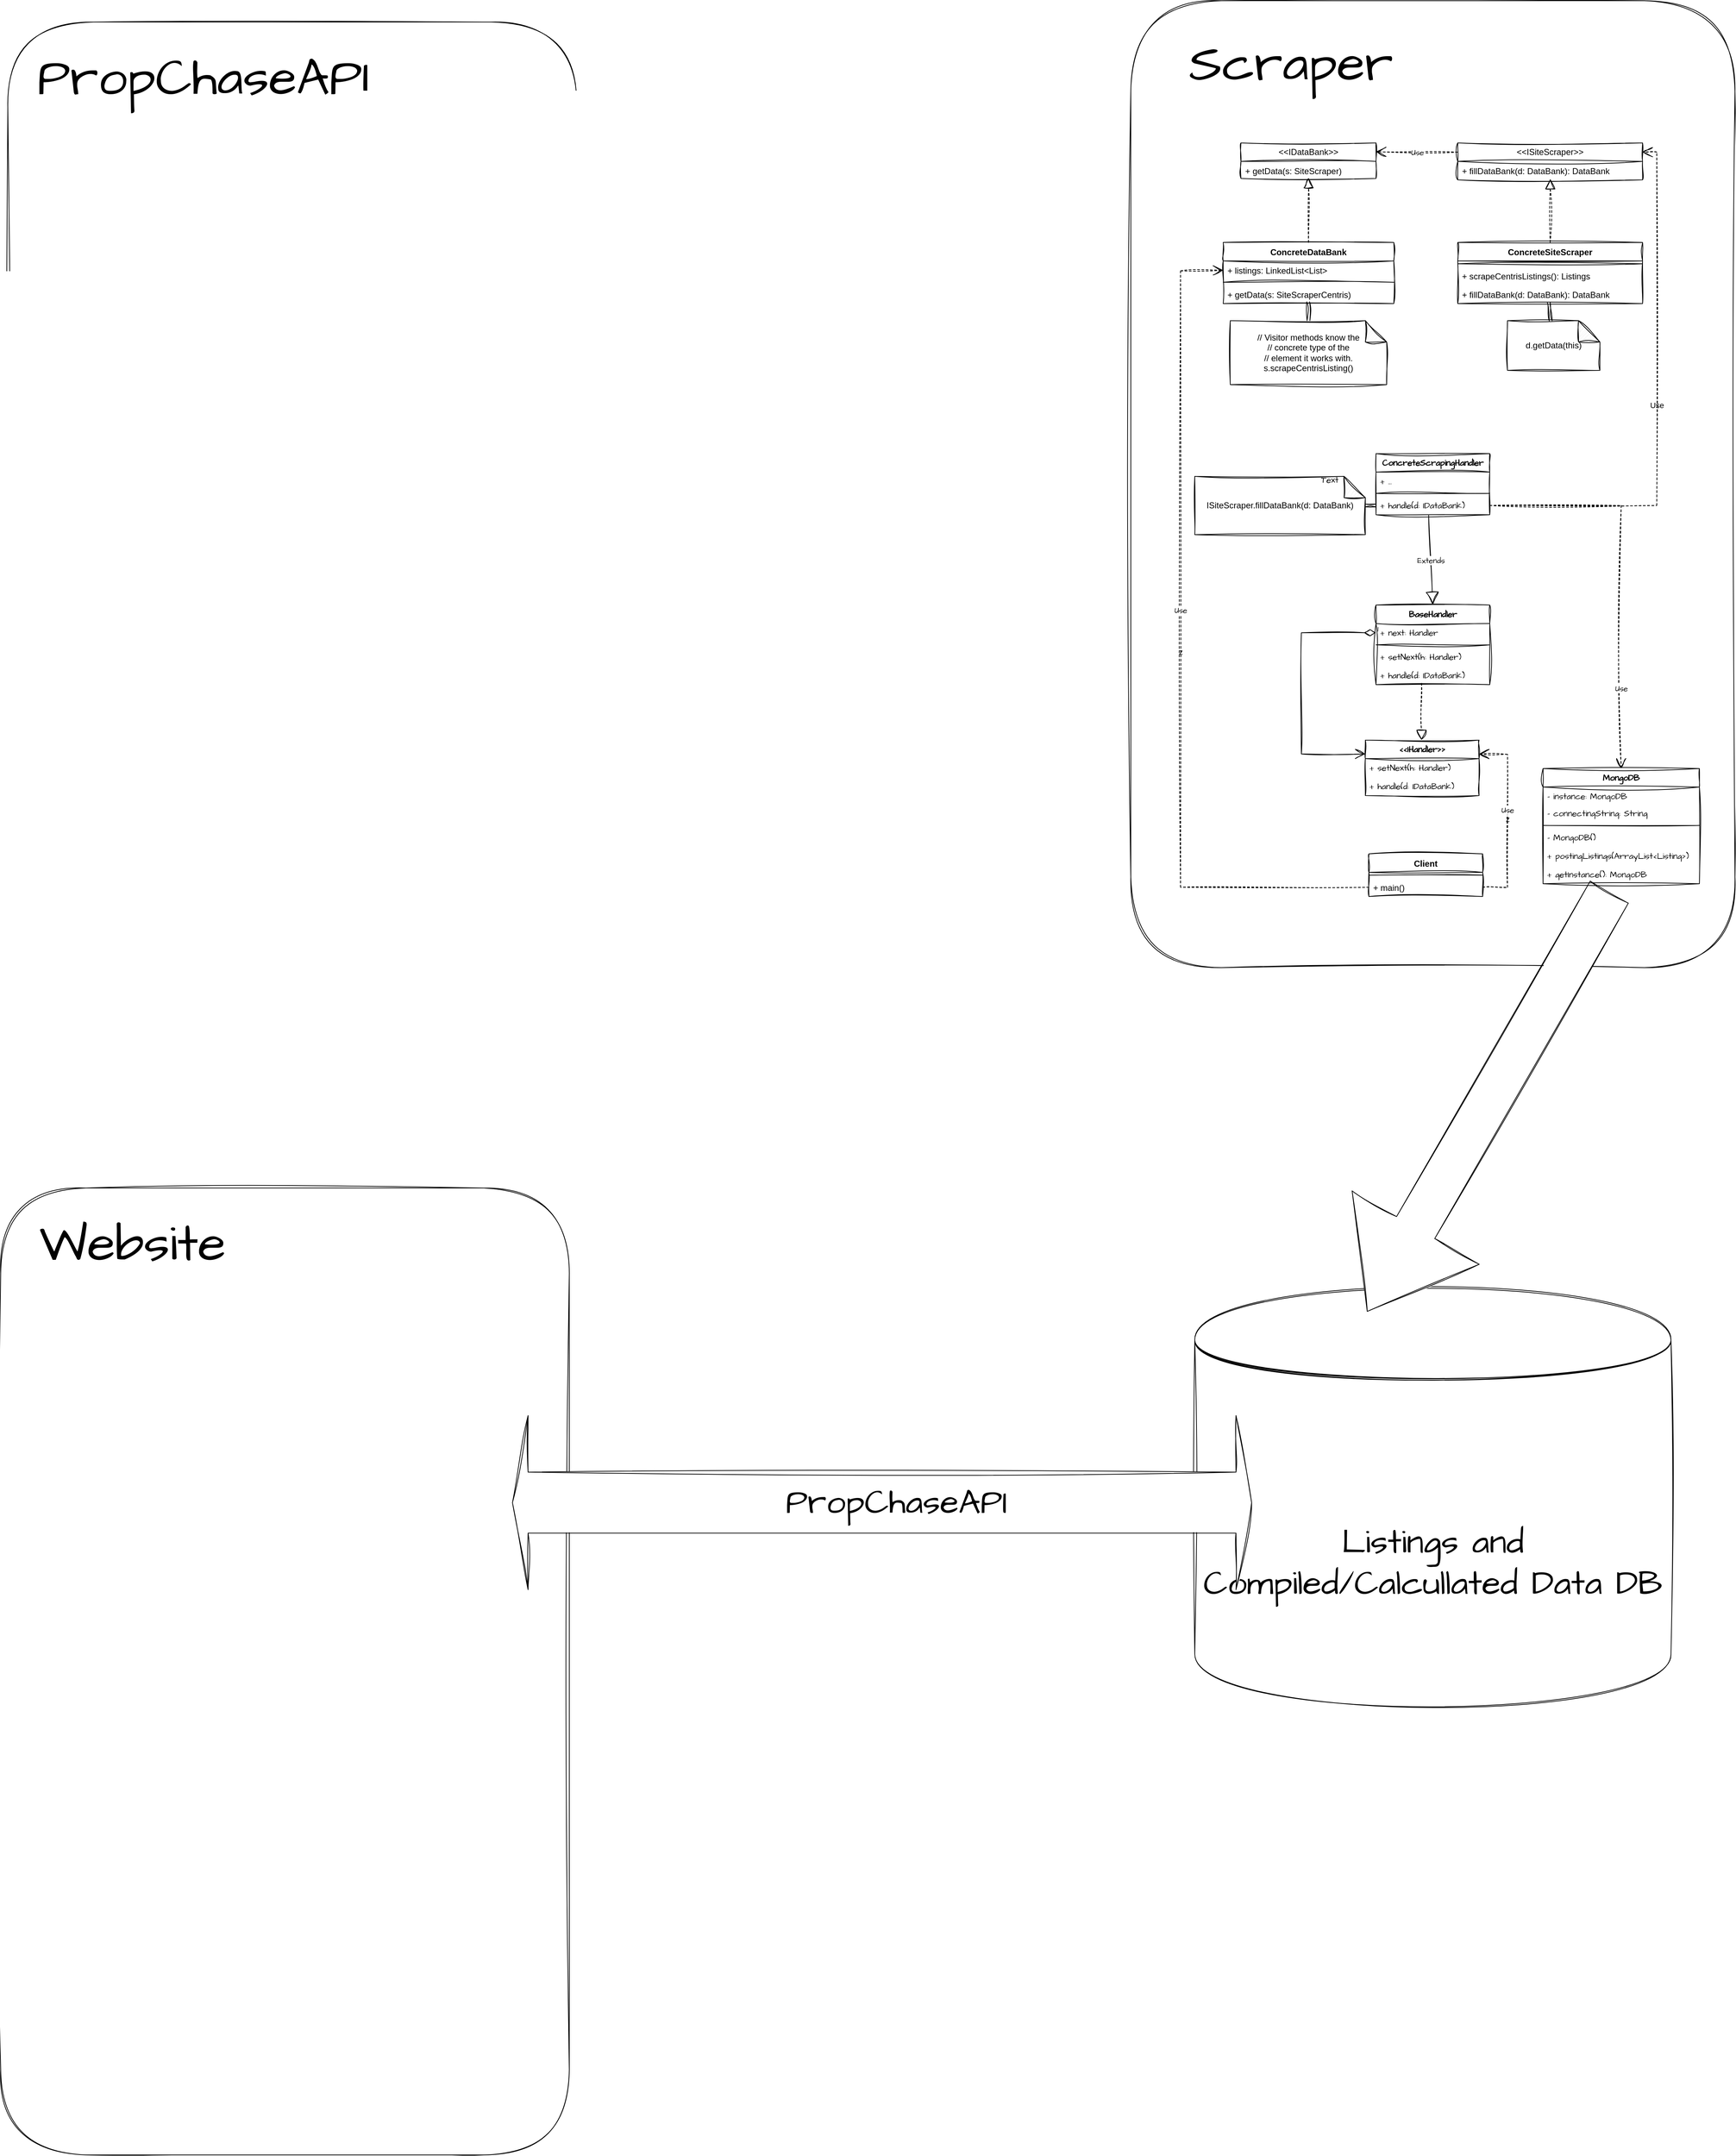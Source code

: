 <mxfile version="24.7.5">
  <diagram name="Page-1" id="P3ujrBfUUob4ddo8eDaO">
    <mxGraphModel dx="2187" dy="2508" grid="1" gridSize="10" guides="1" tooltips="1" connect="1" arrows="1" fold="1" page="1" pageScale="1" pageWidth="1600" pageHeight="1600" math="0" shadow="0">
      <root>
        <mxCell id="0" />
        <mxCell id="1" parent="0" />
        <mxCell id="EVfMUVc_R_IaAUA9_Wqi-1" value="" style="rounded=1;whiteSpace=wrap;html=1;sketch=1;hachureGap=4;jiggle=2;curveFitting=1;fontFamily=Architects Daughter;fontSource=https%3A%2F%2Ffonts.googleapis.com%2Fcss%3Ffamily%3DArchitects%2BDaughter;" parent="1" vertex="1">
          <mxGeometry x="310" y="-1530" width="850" height="1360" as="geometry" />
        </mxCell>
        <mxCell id="0bahGi0PylKg2WLOz5wm-1" value="ConcreteDataBank" style="swimlane;fontStyle=1;align=center;verticalAlign=top;childLayout=stackLayout;horizontal=1;startSize=26;horizontalStack=0;resizeParent=1;resizeParentMax=0;resizeLast=0;collapsible=1;marginBottom=0;whiteSpace=wrap;html=1;labelBackgroundColor=none;sketch=1;curveFitting=1;jiggle=2;" parent="1" vertex="1">
          <mxGeometry x="440" y="-1190" width="240" height="86" as="geometry" />
        </mxCell>
        <mxCell id="0bahGi0PylKg2WLOz5wm-2" value="+ listings: LinkedList&amp;lt;List&amp;gt;" style="text;strokeColor=none;fillColor=none;align=left;verticalAlign=top;spacingLeft=4;spacingRight=4;overflow=hidden;rotatable=0;points=[[0,0.5],[1,0.5]];portConstraint=eastwest;whiteSpace=wrap;html=1;labelBackgroundColor=none;sketch=1;curveFitting=1;jiggle=2;" parent="0bahGi0PylKg2WLOz5wm-1" vertex="1">
          <mxGeometry y="26" width="240" height="26" as="geometry" />
        </mxCell>
        <mxCell id="0bahGi0PylKg2WLOz5wm-3" value="" style="line;strokeWidth=1;fillColor=none;align=left;verticalAlign=middle;spacingTop=-1;spacingLeft=3;spacingRight=3;rotatable=0;labelPosition=right;points=[];portConstraint=eastwest;labelBackgroundColor=none;sketch=1;curveFitting=1;jiggle=2;" parent="0bahGi0PylKg2WLOz5wm-1" vertex="1">
          <mxGeometry y="52" width="240" height="8" as="geometry" />
        </mxCell>
        <mxCell id="0bahGi0PylKg2WLOz5wm-51" value="+ getData(s: SiteScraperCentris)" style="text;strokeColor=none;fillColor=none;align=left;verticalAlign=top;spacingLeft=4;spacingRight=4;overflow=hidden;rotatable=0;points=[[0,0.5],[1,0.5]];portConstraint=eastwest;whiteSpace=wrap;html=1;labelBackgroundColor=none;sketch=1;curveFitting=1;jiggle=2;" parent="0bahGi0PylKg2WLOz5wm-1" vertex="1">
          <mxGeometry y="60" width="240" height="26" as="geometry" />
        </mxCell>
        <mxCell id="0bahGi0PylKg2WLOz5wm-39" value="&amp;lt;&amp;lt;IDataBank&amp;gt;&amp;gt;" style="swimlane;fontStyle=0;childLayout=stackLayout;horizontal=1;startSize=26;fillColor=none;horizontalStack=0;resizeParent=1;resizeParentMax=0;resizeLast=0;collapsible=1;marginBottom=0;whiteSpace=wrap;html=1;labelBackgroundColor=none;sketch=1;curveFitting=1;jiggle=2;" parent="1" vertex="1">
          <mxGeometry x="465" y="-1330" width="190" height="50" as="geometry" />
        </mxCell>
        <mxCell id="0bahGi0PylKg2WLOz5wm-40" value="+ getData(s: SiteScraper)" style="text;strokeColor=none;fillColor=none;align=left;verticalAlign=top;spacingLeft=4;spacingRight=4;overflow=hidden;rotatable=0;points=[[0,0.5],[1,0.5]];portConstraint=eastwest;whiteSpace=wrap;html=1;labelBackgroundColor=none;sketch=1;curveFitting=1;jiggle=2;" parent="0bahGi0PylKg2WLOz5wm-39" vertex="1">
          <mxGeometry y="26" width="190" height="24" as="geometry" />
        </mxCell>
        <mxCell id="0bahGi0PylKg2WLOz5wm-43" value="" style="endArrow=block;dashed=1;endFill=0;endSize=12;html=1;rounded=0;exitX=0.5;exitY=0;exitDx=0;exitDy=0;entryX=0.501;entryY=0.964;entryDx=0;entryDy=0;entryPerimeter=0;labelBackgroundColor=none;fontColor=default;sketch=1;curveFitting=1;jiggle=2;" parent="1" source="0bahGi0PylKg2WLOz5wm-1" target="0bahGi0PylKg2WLOz5wm-40" edge="1">
          <mxGeometry width="160" relative="1" as="geometry">
            <mxPoint x="620" y="-1220" as="sourcePoint" />
            <mxPoint x="780" y="-1220" as="targetPoint" />
          </mxGeometry>
        </mxCell>
        <mxCell id="0bahGi0PylKg2WLOz5wm-44" value="&amp;lt;&amp;lt;ISiteScraper&amp;gt;&amp;gt;" style="swimlane;fontStyle=0;childLayout=stackLayout;horizontal=1;startSize=26;fillColor=none;horizontalStack=0;resizeParent=1;resizeParentMax=0;resizeLast=0;collapsible=1;marginBottom=0;whiteSpace=wrap;html=1;labelBackgroundColor=none;sketch=1;curveFitting=1;jiggle=2;" parent="1" vertex="1">
          <mxGeometry x="770" y="-1330" width="260" height="52" as="geometry" />
        </mxCell>
        <mxCell id="0bahGi0PylKg2WLOz5wm-45" value="+ fillDataBank(d: DataBank): DataBank" style="text;strokeColor=none;fillColor=none;align=left;verticalAlign=top;spacingLeft=4;spacingRight=4;overflow=hidden;rotatable=0;points=[[0,0.5],[1,0.5]];portConstraint=eastwest;whiteSpace=wrap;html=1;labelBackgroundColor=none;sketch=1;curveFitting=1;jiggle=2;" parent="0bahGi0PylKg2WLOz5wm-44" vertex="1">
          <mxGeometry y="26" width="260" height="26" as="geometry" />
        </mxCell>
        <mxCell id="0bahGi0PylKg2WLOz5wm-46" value="ConcreteSiteScraper" style="swimlane;fontStyle=1;align=center;verticalAlign=top;childLayout=stackLayout;horizontal=1;startSize=26;horizontalStack=0;resizeParent=1;resizeParentMax=0;resizeLast=0;collapsible=1;marginBottom=0;whiteSpace=wrap;html=1;labelBackgroundColor=none;sketch=1;curveFitting=1;jiggle=2;" parent="1" vertex="1">
          <mxGeometry x="770" y="-1190" width="260" height="86" as="geometry" />
        </mxCell>
        <mxCell id="0bahGi0PylKg2WLOz5wm-48" value="" style="line;strokeWidth=1;fillColor=none;align=left;verticalAlign=middle;spacingTop=-1;spacingLeft=3;spacingRight=3;rotatable=0;labelPosition=right;points=[];portConstraint=eastwest;labelBackgroundColor=none;sketch=1;curveFitting=1;jiggle=2;" parent="0bahGi0PylKg2WLOz5wm-46" vertex="1">
          <mxGeometry y="26" width="260" height="8" as="geometry" />
        </mxCell>
        <mxCell id="0bahGi0PylKg2WLOz5wm-47" value="+ scrapeCentrisListings(): Listings" style="text;strokeColor=none;fillColor=none;align=left;verticalAlign=top;spacingLeft=4;spacingRight=4;overflow=hidden;rotatable=0;points=[[0,0.5],[1,0.5]];portConstraint=eastwest;whiteSpace=wrap;html=1;labelBackgroundColor=none;sketch=1;curveFitting=1;jiggle=2;" parent="0bahGi0PylKg2WLOz5wm-46" vertex="1">
          <mxGeometry y="34" width="260" height="26" as="geometry" />
        </mxCell>
        <mxCell id="0bahGi0PylKg2WLOz5wm-74" value="+ fillDataBank(d: DataBank): DataBank" style="text;strokeColor=none;fillColor=none;align=left;verticalAlign=top;spacingLeft=4;spacingRight=4;overflow=hidden;rotatable=0;points=[[0,0.5],[1,0.5]];portConstraint=eastwest;whiteSpace=wrap;html=1;labelBackgroundColor=none;sketch=1;curveFitting=1;jiggle=2;" parent="0bahGi0PylKg2WLOz5wm-46" vertex="1">
          <mxGeometry y="60" width="260" height="26" as="geometry" />
        </mxCell>
        <mxCell id="0bahGi0PylKg2WLOz5wm-50" value="" style="endArrow=block;dashed=1;endFill=0;endSize=12;html=1;rounded=0;exitX=0.5;exitY=0;exitDx=0;exitDy=0;entryX=0.501;entryY=0.95;entryDx=0;entryDy=0;entryPerimeter=0;labelBackgroundColor=none;fontColor=default;sketch=1;curveFitting=1;jiggle=2;" parent="1" source="0bahGi0PylKg2WLOz5wm-46" target="0bahGi0PylKg2WLOz5wm-45" edge="1">
          <mxGeometry width="160" relative="1" as="geometry">
            <mxPoint x="790" y="-1171" as="sourcePoint" />
            <mxPoint x="790" y="-1260" as="targetPoint" />
          </mxGeometry>
        </mxCell>
        <mxCell id="0bahGi0PylKg2WLOz5wm-55" value="&lt;div&gt;// Visitor methods know the&lt;/div&gt;&lt;div&gt;// concrete type of the&lt;/div&gt;&lt;div&gt;// element it works with.&lt;/div&gt;&lt;div&gt;s.scrape&lt;span style=&quot;text-align: left;&quot;&gt;Centris&lt;/span&gt;Listing()&lt;/div&gt;" style="shape=note;whiteSpace=wrap;html=1;backgroundOutline=1;darkOpacity=0.05;labelBackgroundColor=none;sketch=1;curveFitting=1;jiggle=2;" parent="1" vertex="1">
          <mxGeometry x="450" y="-1080" width="220" height="90" as="geometry" />
        </mxCell>
        <mxCell id="0bahGi0PylKg2WLOz5wm-56" value="" style="shape=link;html=1;rounded=0;exitX=0.5;exitY=0;exitDx=0;exitDy=0;exitPerimeter=0;entryX=0.498;entryY=0.905;entryDx=0;entryDy=0;entryPerimeter=0;labelBackgroundColor=none;fontColor=default;sketch=1;curveFitting=1;jiggle=2;" parent="1" source="0bahGi0PylKg2WLOz5wm-55" target="0bahGi0PylKg2WLOz5wm-51" edge="1">
          <mxGeometry width="100" relative="1" as="geometry">
            <mxPoint x="710" y="-1160" as="sourcePoint" />
            <mxPoint x="810" y="-1160" as="targetPoint" />
          </mxGeometry>
        </mxCell>
        <mxCell id="0bahGi0PylKg2WLOz5wm-57" value="d.getData(this)" style="shape=note;whiteSpace=wrap;html=1;backgroundOutline=1;darkOpacity=0.05;labelBackgroundColor=none;sketch=1;curveFitting=1;jiggle=2;" parent="1" vertex="1">
          <mxGeometry x="840" y="-1080" width="130" height="70" as="geometry" />
        </mxCell>
        <mxCell id="0bahGi0PylKg2WLOz5wm-58" value="" style="shape=link;html=1;rounded=0;exitX=0.468;exitY=0.005;exitDx=0;exitDy=0;exitPerimeter=0;entryX=0.488;entryY=0.945;entryDx=0;entryDy=0;entryPerimeter=0;labelBackgroundColor=none;fontColor=default;sketch=1;curveFitting=1;jiggle=2;" parent="1" source="0bahGi0PylKg2WLOz5wm-57" edge="1">
          <mxGeometry width="100" relative="1" as="geometry">
            <mxPoint x="570" y="-1070" as="sourcePoint" />
            <mxPoint x="898.08" y="-1105.43" as="targetPoint" />
          </mxGeometry>
        </mxCell>
        <mxCell id="0bahGi0PylKg2WLOz5wm-59" value="Client" style="swimlane;fontStyle=1;align=center;verticalAlign=top;childLayout=stackLayout;horizontal=1;startSize=26;horizontalStack=0;resizeParent=1;resizeParentMax=0;resizeLast=0;collapsible=1;marginBottom=0;whiteSpace=wrap;html=1;labelBackgroundColor=none;sketch=1;curveFitting=1;jiggle=2;" parent="1" vertex="1">
          <mxGeometry x="645" y="-330" width="160" height="60" as="geometry" />
        </mxCell>
        <mxCell id="0bahGi0PylKg2WLOz5wm-61" value="" style="line;strokeWidth=1;fillColor=none;align=left;verticalAlign=middle;spacingTop=-1;spacingLeft=3;spacingRight=3;rotatable=0;labelPosition=right;points=[];portConstraint=eastwest;labelBackgroundColor=none;sketch=1;curveFitting=1;jiggle=2;" parent="0bahGi0PylKg2WLOz5wm-59" vertex="1">
          <mxGeometry y="26" width="160" height="8" as="geometry" />
        </mxCell>
        <mxCell id="0bahGi0PylKg2WLOz5wm-62" value="+ main()" style="text;strokeColor=none;fillColor=none;align=left;verticalAlign=top;spacingLeft=4;spacingRight=4;overflow=hidden;rotatable=0;points=[[0,0.5],[1,0.5]];portConstraint=eastwest;whiteSpace=wrap;html=1;labelBackgroundColor=none;sketch=1;curveFitting=1;jiggle=2;" parent="0bahGi0PylKg2WLOz5wm-59" vertex="1">
          <mxGeometry y="34" width="160" height="26" as="geometry" />
        </mxCell>
        <mxCell id="0bahGi0PylKg2WLOz5wm-63" value="ISiteScraper.fillDataBank(d: DataBank)" style="shape=note;whiteSpace=wrap;html=1;backgroundOutline=1;darkOpacity=0.05;labelBackgroundColor=none;sketch=1;curveFitting=1;jiggle=2;" parent="1" vertex="1">
          <mxGeometry x="400" y="-861" width="240" height="82" as="geometry" />
        </mxCell>
        <mxCell id="0bahGi0PylKg2WLOz5wm-64" value="" style="shape=link;html=1;rounded=0;entryX=0;entryY=0.5;entryDx=0;entryDy=0;labelBackgroundColor=none;fontColor=default;sketch=1;curveFitting=1;jiggle=2;" parent="1" source="0bahGi0PylKg2WLOz5wm-63" target="NU-owD9JDnaCxtlqyRa8-18" edge="1">
          <mxGeometry width="100" relative="1" as="geometry">
            <mxPoint x="570" y="-1070" as="sourcePoint" />
            <mxPoint x="570" y="-1096" as="targetPoint" />
          </mxGeometry>
        </mxCell>
        <mxCell id="0bahGi0PylKg2WLOz5wm-67" value="Use" style="endArrow=open;endSize=12;dashed=1;html=1;rounded=0;entryX=1;entryY=0.25;entryDx=0;entryDy=0;labelBackgroundColor=none;fontColor=default;sketch=1;curveFitting=1;jiggle=2;exitX=1;exitY=0.5;exitDx=0;exitDy=0;" parent="1" source="NU-owD9JDnaCxtlqyRa8-18" target="0bahGi0PylKg2WLOz5wm-44" edge="1">
          <mxGeometry width="160" relative="1" as="geometry">
            <mxPoint x="870" y="-870" as="sourcePoint" />
            <mxPoint x="940" y="-1280" as="targetPoint" />
            <Array as="points">
              <mxPoint x="1050" y="-820" />
              <mxPoint x="1050" y="-1317" />
            </Array>
          </mxGeometry>
        </mxCell>
        <mxCell id="0bahGi0PylKg2WLOz5wm-70" value="z" style="endArrow=open;endSize=12;dashed=1;html=1;rounded=0;labelBackgroundColor=none;fontColor=default;sketch=1;curveFitting=1;jiggle=2;entryX=0;entryY=0.5;entryDx=0;entryDy=0;exitX=0;exitY=0.5;exitDx=0;exitDy=0;" parent="1" source="0bahGi0PylKg2WLOz5wm-62" target="0bahGi0PylKg2WLOz5wm-2" edge="1">
          <mxGeometry width="160" relative="1" as="geometry">
            <mxPoint x="590" y="-870" as="sourcePoint" />
            <mxPoint x="920" y="-1307" as="targetPoint" />
            <Array as="points">
              <mxPoint x="380" y="-283" />
              <mxPoint x="380" y="-1150" />
            </Array>
          </mxGeometry>
        </mxCell>
        <mxCell id="EVfMUVc_R_IaAUA9_Wqi-8" value="Use" style="edgeLabel;html=1;align=center;verticalAlign=middle;resizable=0;points=[];sketch=1;hachureGap=4;jiggle=2;curveFitting=1;fontFamily=Architects Daughter;fontSource=https%3A%2F%2Ffonts.googleapis.com%2Fcss%3Ffamily%3DArchitects%2BDaughter;" parent="0bahGi0PylKg2WLOz5wm-70" vertex="1" connectable="0">
          <mxGeometry x="0.099" relative="1" as="geometry">
            <mxPoint as="offset" />
          </mxGeometry>
        </mxCell>
        <mxCell id="0bahGi0PylKg2WLOz5wm-71" value="Use" style="endArrow=open;endSize=12;dashed=1;html=1;rounded=0;sketch=1;hachureGap=4;jiggle=2;curveFitting=1;fontFamily=Architects Daughter;fontSource=https%3A%2F%2Ffonts.googleapis.com%2Fcss%3Ffamily%3DArchitects%2BDaughter;exitX=0;exitY=0.25;exitDx=0;exitDy=0;entryX=1;entryY=0.25;entryDx=0;entryDy=0;" parent="1" source="0bahGi0PylKg2WLOz5wm-44" target="0bahGi0PylKg2WLOz5wm-39" edge="1">
          <mxGeometry width="160" relative="1" as="geometry">
            <mxPoint x="750" y="-1300" as="sourcePoint" />
            <mxPoint x="750" y="-1060" as="targetPoint" />
          </mxGeometry>
        </mxCell>
        <mxCell id="NU-owD9JDnaCxtlqyRa8-1" value="&amp;lt;&amp;lt;I&lt;span style=&quot;background-color: initial;&quot;&gt;Handler&amp;gt;&amp;gt;&lt;/span&gt;" style="swimlane;fontStyle=1;align=center;verticalAlign=top;childLayout=stackLayout;horizontal=1;startSize=26;horizontalStack=0;resizeParent=1;resizeParentMax=0;resizeLast=0;collapsible=1;marginBottom=0;whiteSpace=wrap;html=1;sketch=1;hachureGap=4;jiggle=2;curveFitting=1;fontFamily=Architects Daughter;fontSource=https%3A%2F%2Ffonts.googleapis.com%2Fcss%3Ffamily%3DArchitects%2BDaughter;" parent="1" vertex="1">
          <mxGeometry x="640" y="-490" width="160" height="78" as="geometry" />
        </mxCell>
        <mxCell id="NU-owD9JDnaCxtlqyRa8-4" value="+ setNext(h: Handler)" style="text;strokeColor=none;fillColor=none;align=left;verticalAlign=top;spacingLeft=4;spacingRight=4;overflow=hidden;rotatable=0;points=[[0,0.5],[1,0.5]];portConstraint=eastwest;whiteSpace=wrap;html=1;fontFamily=Architects Daughter;fontSource=https%3A%2F%2Ffonts.googleapis.com%2Fcss%3Ffamily%3DArchitects%2BDaughter;" parent="NU-owD9JDnaCxtlqyRa8-1" vertex="1">
          <mxGeometry y="26" width="160" height="26" as="geometry" />
        </mxCell>
        <mxCell id="NU-owD9JDnaCxtlqyRa8-5" value="+ handle(d: IDataBank)" style="text;strokeColor=none;fillColor=none;align=left;verticalAlign=top;spacingLeft=4;spacingRight=4;overflow=hidden;rotatable=0;points=[[0,0.5],[1,0.5]];portConstraint=eastwest;whiteSpace=wrap;html=1;fontFamily=Architects Daughter;fontSource=https%3A%2F%2Ffonts.googleapis.com%2Fcss%3Ffamily%3DArchitects%2BDaughter;" parent="NU-owD9JDnaCxtlqyRa8-1" vertex="1">
          <mxGeometry y="52" width="160" height="26" as="geometry" />
        </mxCell>
        <mxCell id="NU-owD9JDnaCxtlqyRa8-9" value="BaseHandler" style="swimlane;fontStyle=1;align=center;verticalAlign=top;childLayout=stackLayout;horizontal=1;startSize=26;horizontalStack=0;resizeParent=1;resizeParentMax=0;resizeLast=0;collapsible=1;marginBottom=0;whiteSpace=wrap;html=1;sketch=1;hachureGap=4;jiggle=2;curveFitting=1;fontFamily=Architects Daughter;fontSource=https%3A%2F%2Ffonts.googleapis.com%2Fcss%3Ffamily%3DArchitects%2BDaughter;" parent="1" vertex="1">
          <mxGeometry x="655" y="-680" width="160" height="112" as="geometry" />
        </mxCell>
        <mxCell id="NU-owD9JDnaCxtlqyRa8-10" value="+ next: Handler" style="text;strokeColor=none;fillColor=none;align=left;verticalAlign=top;spacingLeft=4;spacingRight=4;overflow=hidden;rotatable=0;points=[[0,0.5],[1,0.5]];portConstraint=eastwest;whiteSpace=wrap;html=1;fontFamily=Architects Daughter;fontSource=https%3A%2F%2Ffonts.googleapis.com%2Fcss%3Ffamily%3DArchitects%2BDaughter;" parent="NU-owD9JDnaCxtlqyRa8-9" vertex="1">
          <mxGeometry y="26" width="160" height="26" as="geometry" />
        </mxCell>
        <mxCell id="NU-owD9JDnaCxtlqyRa8-11" value="" style="line;strokeWidth=1;fillColor=none;align=left;verticalAlign=middle;spacingTop=-1;spacingLeft=3;spacingRight=3;rotatable=0;labelPosition=right;points=[];portConstraint=eastwest;strokeColor=inherit;sketch=1;hachureGap=4;jiggle=2;curveFitting=1;fontFamily=Architects Daughter;fontSource=https%3A%2F%2Ffonts.googleapis.com%2Fcss%3Ffamily%3DArchitects%2BDaughter;" parent="NU-owD9JDnaCxtlqyRa8-9" vertex="1">
          <mxGeometry y="52" width="160" height="8" as="geometry" />
        </mxCell>
        <mxCell id="NU-owD9JDnaCxtlqyRa8-7" value="+ setNext(h: Handler)" style="text;strokeColor=none;fillColor=none;align=left;verticalAlign=top;spacingLeft=4;spacingRight=4;overflow=hidden;rotatable=0;points=[[0,0.5],[1,0.5]];portConstraint=eastwest;whiteSpace=wrap;html=1;fontFamily=Architects Daughter;fontSource=https%3A%2F%2Ffonts.googleapis.com%2Fcss%3Ffamily%3DArchitects%2BDaughter;" parent="NU-owD9JDnaCxtlqyRa8-9" vertex="1">
          <mxGeometry y="60" width="160" height="26" as="geometry" />
        </mxCell>
        <mxCell id="NU-owD9JDnaCxtlqyRa8-8" value="+ handle(d: IDataBank)" style="text;strokeColor=none;fillColor=none;align=left;verticalAlign=top;spacingLeft=4;spacingRight=4;overflow=hidden;rotatable=0;points=[[0,0.5],[1,0.5]];portConstraint=eastwest;whiteSpace=wrap;html=1;fontFamily=Architects Daughter;fontSource=https%3A%2F%2Ffonts.googleapis.com%2Fcss%3Ffamily%3DArchitects%2BDaughter;" parent="NU-owD9JDnaCxtlqyRa8-9" vertex="1">
          <mxGeometry y="86" width="160" height="26" as="geometry" />
        </mxCell>
        <mxCell id="NU-owD9JDnaCxtlqyRa8-13" value="" style="endArrow=block;dashed=1;endFill=0;endSize=12;html=1;rounded=0;sketch=1;hachureGap=4;jiggle=2;curveFitting=1;fontFamily=Architects Daughter;fontSource=https%3A%2F%2Ffonts.googleapis.com%2Fcss%3Ffamily%3DArchitects%2BDaughter;" parent="1" edge="1">
          <mxGeometry width="160" relative="1" as="geometry">
            <mxPoint x="719" y="-570" as="sourcePoint" />
            <mxPoint x="719" y="-490" as="targetPoint" />
          </mxGeometry>
        </mxCell>
        <mxCell id="NU-owD9JDnaCxtlqyRa8-14" value="ConcreteScrapingHandler" style="swimlane;fontStyle=1;align=center;verticalAlign=top;childLayout=stackLayout;horizontal=1;startSize=26;horizontalStack=0;resizeParent=1;resizeParentMax=0;resizeLast=0;collapsible=1;marginBottom=0;whiteSpace=wrap;html=1;sketch=1;hachureGap=4;jiggle=2;curveFitting=1;fontFamily=Architects Daughter;fontSource=https%3A%2F%2Ffonts.googleapis.com%2Fcss%3Ffamily%3DArchitects%2BDaughter;" parent="1" vertex="1">
          <mxGeometry x="655" y="-893" width="160" height="86" as="geometry" />
        </mxCell>
        <mxCell id="NU-owD9JDnaCxtlqyRa8-15" value="+ ..." style="text;strokeColor=none;fillColor=none;align=left;verticalAlign=top;spacingLeft=4;spacingRight=4;overflow=hidden;rotatable=0;points=[[0,0.5],[1,0.5]];portConstraint=eastwest;whiteSpace=wrap;html=1;fontFamily=Architects Daughter;fontSource=https%3A%2F%2Ffonts.googleapis.com%2Fcss%3Ffamily%3DArchitects%2BDaughter;" parent="NU-owD9JDnaCxtlqyRa8-14" vertex="1">
          <mxGeometry y="26" width="160" height="26" as="geometry" />
        </mxCell>
        <mxCell id="NU-owD9JDnaCxtlqyRa8-16" value="" style="line;strokeWidth=1;fillColor=none;align=left;verticalAlign=middle;spacingTop=-1;spacingLeft=3;spacingRight=3;rotatable=0;labelPosition=right;points=[];portConstraint=eastwest;strokeColor=inherit;sketch=1;hachureGap=4;jiggle=2;curveFitting=1;fontFamily=Architects Daughter;fontSource=https%3A%2F%2Ffonts.googleapis.com%2Fcss%3Ffamily%3DArchitects%2BDaughter;" parent="NU-owD9JDnaCxtlqyRa8-14" vertex="1">
          <mxGeometry y="52" width="160" height="8" as="geometry" />
        </mxCell>
        <mxCell id="NU-owD9JDnaCxtlqyRa8-18" value="+ handle(d: IDataBank)" style="text;strokeColor=none;fillColor=none;align=left;verticalAlign=top;spacingLeft=4;spacingRight=4;overflow=hidden;rotatable=0;points=[[0,0.5],[1,0.5]];portConstraint=eastwest;whiteSpace=wrap;html=1;fontFamily=Architects Daughter;fontSource=https%3A%2F%2Ffonts.googleapis.com%2Fcss%3Ffamily%3DArchitects%2BDaughter;" parent="NU-owD9JDnaCxtlqyRa8-14" vertex="1">
          <mxGeometry y="60" width="160" height="26" as="geometry" />
        </mxCell>
        <mxCell id="NU-owD9JDnaCxtlqyRa8-19" value="1" style="endArrow=open;html=1;endSize=12;startArrow=diamondThin;startSize=14;startFill=0;edgeStyle=orthogonalEdgeStyle;align=left;verticalAlign=bottom;rounded=0;sketch=1;hachureGap=4;jiggle=2;curveFitting=1;fontFamily=Architects Daughter;fontSource=https%3A%2F%2Ffonts.googleapis.com%2Fcss%3Ffamily%3DArchitects%2BDaughter;entryX=0;entryY=0.25;entryDx=0;entryDy=0;exitX=0;exitY=0.5;exitDx=0;exitDy=0;" parent="1" source="NU-owD9JDnaCxtlqyRa8-10" target="NU-owD9JDnaCxtlqyRa8-1" edge="1">
          <mxGeometry x="-1" y="3" relative="1" as="geometry">
            <mxPoint x="690" y="-970" as="sourcePoint" />
            <mxPoint x="850" y="-970" as="targetPoint" />
            <Array as="points">
              <mxPoint x="550" y="-641" />
              <mxPoint x="550" y="-470" />
            </Array>
          </mxGeometry>
        </mxCell>
        <mxCell id="NU-owD9JDnaCxtlqyRa8-20" value="Extends" style="endArrow=block;endSize=16;endFill=0;html=1;rounded=0;sketch=1;hachureGap=4;jiggle=2;curveFitting=1;fontFamily=Architects Daughter;fontSource=https%3A%2F%2Ffonts.googleapis.com%2Fcss%3Ffamily%3DArchitects%2BDaughter;exitX=0.463;exitY=1.038;exitDx=0;exitDy=0;entryX=0.5;entryY=0;entryDx=0;entryDy=0;exitPerimeter=0;" parent="1" source="NU-owD9JDnaCxtlqyRa8-18" target="NU-owD9JDnaCxtlqyRa8-9" edge="1">
          <mxGeometry width="160" relative="1" as="geometry">
            <mxPoint x="720" y="-490" as="sourcePoint" />
            <mxPoint x="880" y="-490" as="targetPoint" />
          </mxGeometry>
        </mxCell>
        <mxCell id="EVfMUVc_R_IaAUA9_Wqi-2" value="&lt;font style=&quot;font-size: 48px;&quot;&gt;Listings and Compiled/Calcullated Data DB&lt;/font&gt;" style="shape=datastore;whiteSpace=wrap;html=1;sketch=1;hachureGap=4;jiggle=2;curveFitting=1;fontFamily=Architects Daughter;fontSource=https%3A%2F%2Ffonts.googleapis.com%2Fcss%3Ffamily%3DArchitects%2BDaughter;" parent="1" vertex="1">
          <mxGeometry x="400" y="280" width="670" height="590" as="geometry" />
        </mxCell>
        <mxCell id="EVfMUVc_R_IaAUA9_Wqi-3" value="&lt;font style=&quot;font-size: 72px;&quot;&gt;Scraper&lt;/font&gt;" style="text;html=1;align=center;verticalAlign=middle;resizable=0;points=[];autosize=1;strokeColor=none;fillColor=none;fontFamily=Architects Daughter;fontSource=https%3A%2F%2Ffonts.googleapis.com%2Fcss%3Ffamily%3DArchitects%2BDaughter;" parent="1" vertex="1">
          <mxGeometry x="380" y="-1490" width="310" height="100" as="geometry" />
        </mxCell>
        <mxCell id="EVfMUVc_R_IaAUA9_Wqi-9" value="z" style="endArrow=open;endSize=12;dashed=1;html=1;rounded=0;labelBackgroundColor=none;fontColor=default;sketch=1;curveFitting=1;jiggle=2;entryX=1;entryY=0.25;entryDx=0;entryDy=0;exitX=1;exitY=0.5;exitDx=0;exitDy=0;" parent="1" source="0bahGi0PylKg2WLOz5wm-62" target="NU-owD9JDnaCxtlqyRa8-1" edge="1">
          <mxGeometry width="160" relative="1" as="geometry">
            <mxPoint x="655" y="-273" as="sourcePoint" />
            <mxPoint x="450" y="-1141" as="targetPoint" />
            <Array as="points">
              <mxPoint x="840" y="-283" />
              <mxPoint x="840" y="-470" />
            </Array>
          </mxGeometry>
        </mxCell>
        <mxCell id="EVfMUVc_R_IaAUA9_Wqi-10" value="Use" style="edgeLabel;html=1;align=center;verticalAlign=middle;resizable=0;points=[];sketch=1;hachureGap=4;jiggle=2;curveFitting=1;fontFamily=Architects Daughter;fontSource=https%3A%2F%2Ffonts.googleapis.com%2Fcss%3Ffamily%3DArchitects%2BDaughter;" parent="EVfMUVc_R_IaAUA9_Wqi-9" vertex="1" connectable="0">
          <mxGeometry x="0.099" relative="1" as="geometry">
            <mxPoint as="offset" />
          </mxGeometry>
        </mxCell>
        <mxCell id="EVfMUVc_R_IaAUA9_Wqi-11" value="" style="shape=singleArrow;direction=south;whiteSpace=wrap;html=1;sketch=1;hachureGap=4;jiggle=2;curveFitting=1;fontFamily=Architects Daughter;fontSource=https%3A%2F%2Ffonts.googleapis.com%2Fcss%3Ffamily%3DArchitects%2BDaughter;rotation=30;" parent="1" vertex="1">
          <mxGeometry x="709.69" y="-321.82" width="206.5" height="681.02" as="geometry" />
        </mxCell>
        <mxCell id="EVfMUVc_R_IaAUA9_Wqi-21" value="" style="rounded=1;whiteSpace=wrap;html=1;sketch=1;hachureGap=4;jiggle=2;curveFitting=1;fontFamily=Architects Daughter;fontSource=https%3A%2F%2Ffonts.googleapis.com%2Fcss%3Ffamily%3DArchitects%2BDaughter;" parent="1" vertex="1">
          <mxGeometry x="-1280" y="140" width="800" height="1360" as="geometry" />
        </mxCell>
        <mxCell id="EVfMUVc_R_IaAUA9_Wqi-22" value="&lt;span style=&quot;font-size: 72px;&quot;&gt;Website&lt;/span&gt;" style="text;html=1;align=center;verticalAlign=middle;resizable=0;points=[];autosize=1;strokeColor=none;fillColor=none;fontFamily=Architects Daughter;fontSource=https%3A%2F%2Ffonts.googleapis.com%2Fcss%3Ffamily%3DArchitects%2BDaughter;" parent="1" vertex="1">
          <mxGeometry x="-1240" y="170" width="290" height="100" as="geometry" />
        </mxCell>
        <mxCell id="EVfMUVc_R_IaAUA9_Wqi-23" value="" style="rounded=1;whiteSpace=wrap;html=1;sketch=1;hachureGap=4;jiggle=2;curveFitting=1;fontFamily=Architects Daughter;fontSource=https%3A%2F%2Ffonts.googleapis.com%2Fcss%3Ffamily%3DArchitects%2BDaughter;" parent="1" vertex="1">
          <mxGeometry x="-1270" y="-1500" width="800" height="1360" as="geometry" />
        </mxCell>
        <mxCell id="EVfMUVc_R_IaAUA9_Wqi-24" value="&lt;span style=&quot;font-size: 72px;&quot;&gt;PropChaseAPI&lt;/span&gt;" style="text;html=1;align=center;verticalAlign=middle;resizable=0;points=[];autosize=1;strokeColor=none;fillColor=none;fontFamily=Architects Daughter;fontSource=https%3A%2F%2Ffonts.googleapis.com%2Fcss%3Ffamily%3DArchitects%2BDaughter;" parent="1" vertex="1">
          <mxGeometry x="-1240" y="-1470" width="490" height="100" as="geometry" />
        </mxCell>
        <mxCell id="EVfMUVc_R_IaAUA9_Wqi-18" value="" style="html=1;shadow=0;dashed=0;align=center;verticalAlign=middle;shape=mxgraph.arrows2.twoWayArrow;dy=0.65;dx=22;sketch=1;hachureGap=4;jiggle=2;curveFitting=1;fontFamily=Architects Daughter;fontSource=https%3A%2F%2Ffonts.googleapis.com%2Fcss%3Ffamily%3DArchitects%2BDaughter;" parent="1" vertex="1">
          <mxGeometry x="-560" y="460" width="1040" height="245" as="geometry" />
        </mxCell>
        <mxCell id="EVfMUVc_R_IaAUA9_Wqi-15" value="&lt;span style=&quot;font-size: 48px;&quot;&gt;PropChaseAPI&lt;/span&gt;" style="text;html=1;align=center;verticalAlign=middle;resizable=0;points=[];autosize=1;strokeColor=none;fillColor=none;fontFamily=Architects Daughter;fontSource=https%3A%2F%2Ffonts.googleapis.com%2Fcss%3Ffamily%3DArchitects%2BDaughter;" parent="1" vertex="1">
          <mxGeometry x="-190" y="547.5" width="340" height="70" as="geometry" />
        </mxCell>
        <mxCell id="qGugFfxSJcRlqGBtHJI0-1" value="Text" style="text;strokeColor=none;align=center;fillColor=none;html=1;verticalAlign=middle;whiteSpace=wrap;rounded=0;fontFamily=Architects Daughter;fontSource=https%3A%2F%2Ffonts.googleapis.com%2Fcss%3Ffamily%3DArchitects%2BDaughter;" parent="1" vertex="1">
          <mxGeometry x="560" y="-870" width="60" height="30" as="geometry" />
        </mxCell>
        <mxCell id="jms6X4uIkYkjHnqjbYMZ-1" value="MongoDB" style="swimlane;fontStyle=1;align=center;verticalAlign=top;childLayout=stackLayout;horizontal=1;startSize=26;horizontalStack=0;resizeParent=1;resizeParentMax=0;resizeLast=0;collapsible=1;marginBottom=0;whiteSpace=wrap;html=1;sketch=1;hachureGap=4;jiggle=2;curveFitting=1;fontFamily=Architects Daughter;fontSource=https%3A%2F%2Ffonts.googleapis.com%2Fcss%3Ffamily%3DArchitects%2BDaughter;" parent="1" vertex="1">
          <mxGeometry x="890" y="-450" width="220" height="162" as="geometry" />
        </mxCell>
        <mxCell id="jms6X4uIkYkjHnqjbYMZ-5" value="- instance: MongoDB" style="text;strokeColor=none;fillColor=none;align=left;verticalAlign=top;spacingLeft=4;spacingRight=4;overflow=hidden;rotatable=0;points=[[0,0.5],[1,0.5]];portConstraint=eastwest;whiteSpace=wrap;html=1;fontFamily=Architects Daughter;fontSource=https%3A%2F%2Ffonts.googleapis.com%2Fcss%3Ffamily%3DArchitects%2BDaughter;" parent="jms6X4uIkYkjHnqjbYMZ-1" vertex="1">
          <mxGeometry y="26" width="220" height="24" as="geometry" />
        </mxCell>
        <mxCell id="jms6X4uIkYkjHnqjbYMZ-2" value="- connectingString: String" style="text;strokeColor=none;fillColor=none;align=left;verticalAlign=top;spacingLeft=4;spacingRight=4;overflow=hidden;rotatable=0;points=[[0,0.5],[1,0.5]];portConstraint=eastwest;whiteSpace=wrap;html=1;fontFamily=Architects Daughter;fontSource=https%3A%2F%2Ffonts.googleapis.com%2Fcss%3Ffamily%3DArchitects%2BDaughter;" parent="jms6X4uIkYkjHnqjbYMZ-1" vertex="1">
          <mxGeometry y="50" width="220" height="26" as="geometry" />
        </mxCell>
        <mxCell id="jms6X4uIkYkjHnqjbYMZ-3" value="" style="line;strokeWidth=1;fillColor=none;align=left;verticalAlign=middle;spacingTop=-1;spacingLeft=3;spacingRight=3;rotatable=0;labelPosition=right;points=[];portConstraint=eastwest;strokeColor=inherit;sketch=1;hachureGap=4;jiggle=2;curveFitting=1;fontFamily=Architects Daughter;fontSource=https%3A%2F%2Ffonts.googleapis.com%2Fcss%3Ffamily%3DArchitects%2BDaughter;" parent="jms6X4uIkYkjHnqjbYMZ-1" vertex="1">
          <mxGeometry y="76" width="220" height="8" as="geometry" />
        </mxCell>
        <mxCell id="jms6X4uIkYkjHnqjbYMZ-4" value="- MongoDB()" style="text;strokeColor=none;fillColor=none;align=left;verticalAlign=top;spacingLeft=4;spacingRight=4;overflow=hidden;rotatable=0;points=[[0,0.5],[1,0.5]];portConstraint=eastwest;whiteSpace=wrap;html=1;fontFamily=Architects Daughter;fontSource=https%3A%2F%2Ffonts.googleapis.com%2Fcss%3Ffamily%3DArchitects%2BDaughter;" parent="jms6X4uIkYkjHnqjbYMZ-1" vertex="1">
          <mxGeometry y="84" width="220" height="26" as="geometry" />
        </mxCell>
        <mxCell id="jms6X4uIkYkjHnqjbYMZ-9" value="+ postingListings(ArrayList&amp;lt;Listing&amp;gt;)" style="text;strokeColor=none;fillColor=none;align=left;verticalAlign=top;spacingLeft=4;spacingRight=4;overflow=hidden;rotatable=0;points=[[0,0.5],[1,0.5]];portConstraint=eastwest;whiteSpace=wrap;html=1;fontFamily=Architects Daughter;fontSource=https%3A%2F%2Ffonts.googleapis.com%2Fcss%3Ffamily%3DArchitects%2BDaughter;" parent="jms6X4uIkYkjHnqjbYMZ-1" vertex="1">
          <mxGeometry y="110" width="220" height="26" as="geometry" />
        </mxCell>
        <mxCell id="jms6X4uIkYkjHnqjbYMZ-6" value="+ getInstance(): MongoDB" style="text;strokeColor=none;fillColor=none;align=left;verticalAlign=top;spacingLeft=4;spacingRight=4;overflow=hidden;rotatable=0;points=[[0,0.5],[1,0.5]];portConstraint=eastwest;whiteSpace=wrap;html=1;fontFamily=Architects Daughter;fontSource=https%3A%2F%2Ffonts.googleapis.com%2Fcss%3Ffamily%3DArchitects%2BDaughter;" parent="jms6X4uIkYkjHnqjbYMZ-1" vertex="1">
          <mxGeometry y="136" width="220" height="26" as="geometry" />
        </mxCell>
        <mxCell id="jms6X4uIkYkjHnqjbYMZ-8" value="Use" style="endArrow=open;endSize=12;dashed=1;html=1;rounded=0;sketch=1;hachureGap=4;jiggle=2;curveFitting=1;fontFamily=Architects Daughter;fontSource=https%3A%2F%2Ffonts.googleapis.com%2Fcss%3Ffamily%3DArchitects%2BDaughter;exitX=1;exitY=0.5;exitDx=0;exitDy=0;entryX=0.5;entryY=0;entryDx=0;entryDy=0;" parent="1" source="NU-owD9JDnaCxtlqyRa8-18" target="jms6X4uIkYkjHnqjbYMZ-1" edge="1">
          <mxGeometry x="0.592" width="160" relative="1" as="geometry">
            <mxPoint x="780" y="-660" as="sourcePoint" />
            <mxPoint x="940" y="-660" as="targetPoint" />
            <Array as="points">
              <mxPoint x="1000" y="-820" />
            </Array>
            <mxPoint as="offset" />
          </mxGeometry>
        </mxCell>
      </root>
    </mxGraphModel>
  </diagram>
</mxfile>
